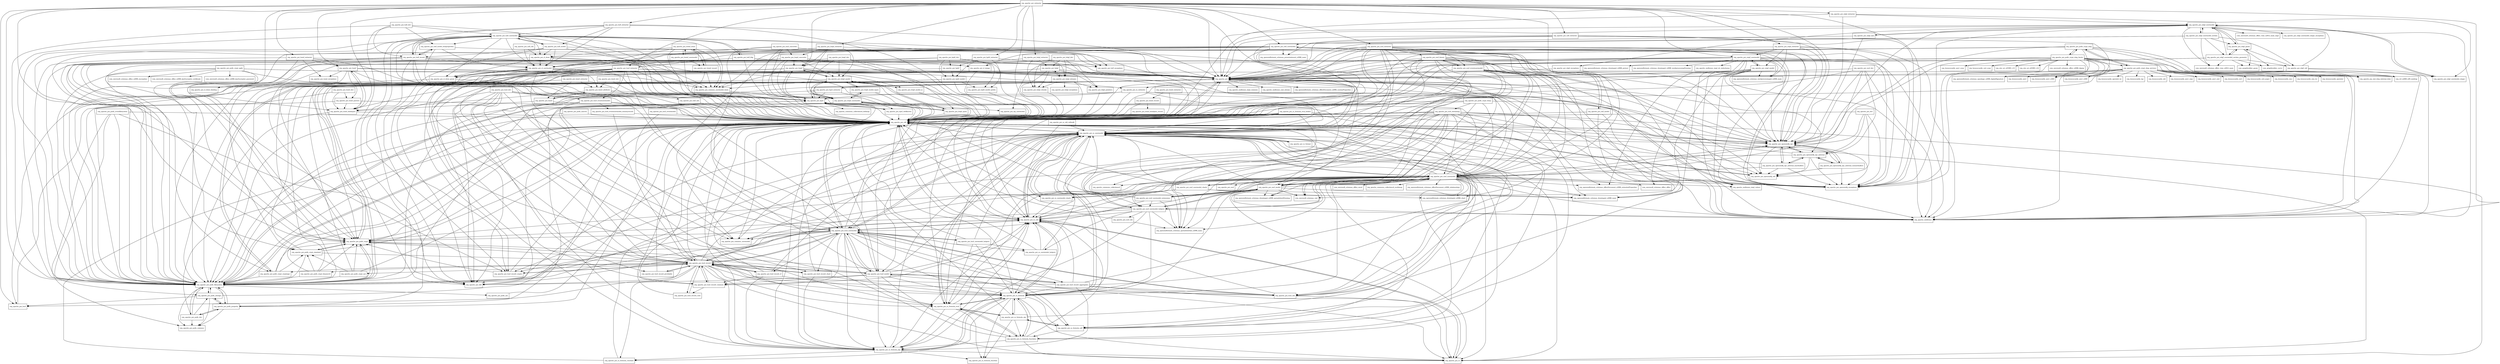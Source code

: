 digraph poi_all_3_17_package_dependencies {
  node [shape = box, fontsize=10.0];
  org_apache_poi -> org_apache_poi_hpsf;
  org_apache_poi -> org_apache_poi_hpsf_extractor;
  org_apache_poi -> org_apache_poi_openxml4j_exceptions;
  org_apache_poi -> org_apache_poi_openxml4j_opc;
  org_apache_poi -> org_apache_poi_openxml4j_opc_internal;
  org_apache_poi -> org_apache_poi_openxml4j_util;
  org_apache_poi -> org_apache_poi_poifs_crypt;
  org_apache_poi -> org_apache_poi_poifs_crypt_cryptoapi;
  org_apache_poi -> org_apache_poi_poifs_filesystem;
  org_apache_poi -> org_apache_poi_util;
  org_apache_poi -> org_apache_xmlbeans;
  org_apache_poi -> org_apache_xmlbeans_impl_common;
  org_apache_poi -> org_apache_xmlbeans_xml_stream;
  org_apache_poi -> org_openxmlformats_schemas_officeDocument_x2006_customProperties;
  org_apache_poi -> org_openxmlformats_schemas_officeDocument_x2006_extendedProperties;
  org_apache_poi_common_usermodel -> org_apache_poi_util;
  org_apache_poi_common_usermodel_fonts -> org_apache_poi_util;
  org_apache_poi_ddf -> org_apache_poi_util;
  org_apache_poi_dev -> org_apache_poi_openxml4j_exceptions;
  org_apache_poi_dev -> org_apache_poi_openxml4j_opc;
  org_apache_poi_dev -> org_apache_poi_openxml4j_opc_internal;
  org_apache_poi_dev -> org_apache_poi_openxml4j_util;
  org_apache_poi_dev -> org_apache_poi_util;
  org_apache_poi_extractor -> org_apache_poi;
  org_apache_poi_extractor -> org_apache_poi_hdgf_extractor;
  org_apache_poi_extractor -> org_apache_poi_hpbf_extractor;
  org_apache_poi_extractor -> org_apache_poi_hslf_extractor;
  org_apache_poi_extractor -> org_apache_poi_hsmf;
  org_apache_poi_extractor -> org_apache_poi_hsmf_datatypes;
  org_apache_poi_extractor -> org_apache_poi_hsmf_extractor;
  org_apache_poi_extractor -> org_apache_poi_hssf;
  org_apache_poi_extractor -> org_apache_poi_hssf_extractor;
  org_apache_poi_extractor -> org_apache_poi_hssf_model;
  org_apache_poi_extractor -> org_apache_poi_hssf_record_crypto;
  org_apache_poi_extractor -> org_apache_poi_hwpf;
  org_apache_poi_extractor -> org_apache_poi_hwpf_extractor;
  org_apache_poi_extractor -> org_apache_poi_openxml4j_exceptions;
  org_apache_poi_extractor -> org_apache_poi_openxml4j_opc;
  org_apache_poi_extractor -> org_apache_poi_poifs_crypt;
  org_apache_poi_extractor -> org_apache_poi_poifs_filesystem;
  org_apache_poi_extractor -> org_apache_poi_util;
  org_apache_poi_extractor -> org_apache_poi_xdgf_extractor;
  org_apache_poi_extractor -> org_apache_poi_xslf_extractor;
  org_apache_poi_extractor -> org_apache_poi_xslf_usermodel;
  org_apache_poi_extractor -> org_apache_poi_xssf_extractor;
  org_apache_poi_extractor -> org_apache_poi_xssf_usermodel;
  org_apache_poi_extractor -> org_apache_poi_xwpf_extractor;
  org_apache_poi_extractor -> org_apache_poi_xwpf_usermodel;
  org_apache_poi_extractor -> org_apache_xmlbeans;
  org_apache_poi_hdgf -> org_apache_poi;
  org_apache_poi_hdgf -> org_apache_poi_hdgf_chunks;
  org_apache_poi_hdgf -> org_apache_poi_hdgf_pointers;
  org_apache_poi_hdgf -> org_apache_poi_hdgf_streams;
  org_apache_poi_hdgf -> org_apache_poi_poifs_filesystem;
  org_apache_poi_hdgf -> org_apache_poi_util;
  org_apache_poi_hdgf_chunks -> org_apache_poi_util;
  org_apache_poi_hdgf_dev -> org_apache_poi_hdgf;
  org_apache_poi_hdgf_dev -> org_apache_poi_hdgf_chunks;
  org_apache_poi_hdgf_dev -> org_apache_poi_hdgf_pointers;
  org_apache_poi_hdgf_dev -> org_apache_poi_hdgf_streams;
  org_apache_poi_hdgf_dev -> org_apache_poi_poifs_filesystem;
  org_apache_poi_hdgf_extractor -> org_apache_poi;
  org_apache_poi_hdgf_extractor -> org_apache_poi_hdgf;
  org_apache_poi_hdgf_extractor -> org_apache_poi_hdgf_chunks;
  org_apache_poi_hdgf_extractor -> org_apache_poi_hdgf_streams;
  org_apache_poi_hdgf_extractor -> org_apache_poi_poifs_filesystem;
  org_apache_poi_hdgf_pointers -> org_apache_poi_util;
  org_apache_poi_hdgf_streams -> org_apache_poi_hdgf;
  org_apache_poi_hdgf_streams -> org_apache_poi_hdgf_chunks;
  org_apache_poi_hdgf_streams -> org_apache_poi_hdgf_exceptions;
  org_apache_poi_hdgf_streams -> org_apache_poi_hdgf_pointers;
  org_apache_poi_hdgf_streams -> org_apache_poi_util;
  org_apache_poi_hemf_extractor -> org_apache_poi_hemf_record;
  org_apache_poi_hemf_extractor -> org_apache_poi_util;
  org_apache_poi_hemf_hemfplus_record -> org_apache_poi_util;
  org_apache_poi_hemf_record -> org_apache_poi_hemf_hemfplus_record;
  org_apache_poi_hemf_record -> org_apache_poi_util;
  org_apache_poi_hmef -> org_apache_poi_hmef_attribute;
  org_apache_poi_hmef -> org_apache_poi_hsmf_datatypes;
  org_apache_poi_hmef -> org_apache_poi_util;
  org_apache_poi_hmef_attribute -> org_apache_poi_hmef;
  org_apache_poi_hmef_attribute -> org_apache_poi_hpsf;
  org_apache_poi_hmef_attribute -> org_apache_poi_hsmf_datatypes;
  org_apache_poi_hmef_attribute -> org_apache_poi_util;
  org_apache_poi_hmef_dev -> org_apache_poi_hmef_attribute;
  org_apache_poi_hmef_dev -> org_apache_poi_util;
  org_apache_poi_hmef_extractor -> org_apache_poi_hmef;
  org_apache_poi_hmef_extractor -> org_apache_poi_hmef_attribute;
  org_apache_poi_hmef_extractor -> org_apache_poi_hsmf_datatypes;
  org_apache_poi_hmef_extractor -> org_apache_poi_util;
  org_apache_poi_hpbf -> org_apache_poi;
  org_apache_poi_hpbf -> org_apache_poi_hpbf_model;
  org_apache_poi_hpbf -> org_apache_poi_poifs_filesystem;
  org_apache_poi_hpbf_dev -> org_apache_poi_ddf;
  org_apache_poi_hpbf_dev -> org_apache_poi_hpbf;
  org_apache_poi_hpbf_dev -> org_apache_poi_hpbf_model;
  org_apache_poi_hpbf_dev -> org_apache_poi_hpbf_model_qcbits;
  org_apache_poi_hpbf_dev -> org_apache_poi_poifs_filesystem;
  org_apache_poi_hpbf_dev -> org_apache_poi_util;
  org_apache_poi_hpbf_extractor -> org_apache_poi;
  org_apache_poi_hpbf_extractor -> org_apache_poi_hpbf;
  org_apache_poi_hpbf_extractor -> org_apache_poi_hpbf_model;
  org_apache_poi_hpbf_extractor -> org_apache_poi_hpbf_model_qcbits;
  org_apache_poi_hpbf_extractor -> org_apache_poi_poifs_filesystem;
  org_apache_poi_hpbf_model -> org_apache_poi_ddf;
  org_apache_poi_hpbf_model -> org_apache_poi_hpbf_model_qcbits;
  org_apache_poi_hpbf_model -> org_apache_poi_poifs_filesystem;
  org_apache_poi_hpbf_model -> org_apache_poi_util;
  org_apache_poi_hpbf_model_qcbits -> org_apache_poi_util;
  org_apache_poi_hpsf -> org_apache_commons_collections4;
  org_apache_poi_hpsf -> org_apache_commons_collections4_bidimap;
  org_apache_poi_hpsf -> org_apache_poi;
  org_apache_poi_hpsf -> org_apache_poi_hpsf_wellknown;
  org_apache_poi_hpsf -> org_apache_poi_poifs_filesystem;
  org_apache_poi_hpsf -> org_apache_poi_util;
  org_apache_poi_hpsf_extractor -> org_apache_poi;
  org_apache_poi_hpsf_extractor -> org_apache_poi_hpsf;
  org_apache_poi_hpsf_extractor -> org_apache_poi_hpsf_wellknown;
  org_apache_poi_hpsf_extractor -> org_apache_poi_poifs_filesystem;
  org_apache_poi_hpsf_wellknown -> org_apache_poi_hpsf;
  org_apache_poi_hpsf_wellknown -> org_apache_poi_util;
  org_apache_poi_hslf_blip -> org_apache_poi_hslf_exceptions;
  org_apache_poi_hslf_blip -> org_apache_poi_hslf_usermodel;
  org_apache_poi_hslf_blip -> org_apache_poi_sl_image;
  org_apache_poi_hslf_blip -> org_apache_poi_sl_usermodel;
  org_apache_poi_hslf_blip -> org_apache_poi_util;
  org_apache_poi_hslf_dev -> org_apache_poi_ddf;
  org_apache_poi_hslf_dev -> org_apache_poi_hslf_model_textproperties;
  org_apache_poi_hslf_dev -> org_apache_poi_hslf_record;
  org_apache_poi_hslf_dev -> org_apache_poi_hslf_usermodel;
  org_apache_poi_hslf_dev -> org_apache_poi_poifs_filesystem;
  org_apache_poi_hslf_dev -> org_apache_poi_util;
  org_apache_poi_hslf_exceptions -> org_apache_poi;
  org_apache_poi_hslf_extractor -> org_apache_poi;
  org_apache_poi_hslf_extractor -> org_apache_poi_hslf_model;
  org_apache_poi_hslf_extractor -> org_apache_poi_hslf_record;
  org_apache_poi_hslf_extractor -> org_apache_poi_hslf_usermodel;
  org_apache_poi_hslf_extractor -> org_apache_poi_poifs_filesystem;
  org_apache_poi_hslf_extractor -> org_apache_poi_sl_usermodel;
  org_apache_poi_hslf_extractor -> org_apache_poi_util;
  org_apache_poi_hslf_model -> org_apache_poi_ddf;
  org_apache_poi_hslf_model -> org_apache_poi_hslf_exceptions;
  org_apache_poi_hslf_model -> org_apache_poi_hslf_record;
  org_apache_poi_hslf_model -> org_apache_poi_hslf_usermodel;
  org_apache_poi_hslf_model -> org_apache_poi_sl_draw;
  org_apache_poi_hslf_model -> org_apache_poi_sl_usermodel;
  org_apache_poi_hslf_model -> org_apache_poi_util;
  org_apache_poi_hslf_model_textproperties -> org_apache_poi_hslf_exceptions;
  org_apache_poi_hslf_model_textproperties -> org_apache_poi_hslf_record;
  org_apache_poi_hslf_model_textproperties -> org_apache_poi_sl_usermodel;
  org_apache_poi_hslf_model_textproperties -> org_apache_poi_util;
  org_apache_poi_hslf_record -> org_apache_poi_common_usermodel_fonts;
  org_apache_poi_hslf_record -> org_apache_poi_ddf;
  org_apache_poi_hslf_record -> org_apache_poi_hslf_exceptions;
  org_apache_poi_hslf_record -> org_apache_poi_hslf_model_textproperties;
  org_apache_poi_hslf_record -> org_apache_poi_hslf_usermodel;
  org_apache_poi_hslf_record -> org_apache_poi_hslf_util;
  org_apache_poi_hslf_record -> org_apache_poi_poifs_crypt;
  org_apache_poi_hslf_record -> org_apache_poi_poifs_crypt_cryptoapi;
  org_apache_poi_hslf_record -> org_apache_poi_poifs_filesystem;
  org_apache_poi_hslf_record -> org_apache_poi_sl_usermodel;
  org_apache_poi_hslf_record -> org_apache_poi_util;
  org_apache_poi_hslf_usermodel -> org_apache_poi;
  org_apache_poi_hslf_usermodel -> org_apache_poi_common_usermodel;
  org_apache_poi_hslf_usermodel -> org_apache_poi_common_usermodel_fonts;
  org_apache_poi_hslf_usermodel -> org_apache_poi_ddf;
  org_apache_poi_hslf_usermodel -> org_apache_poi_hpsf;
  org_apache_poi_hslf_usermodel -> org_apache_poi_hslf_blip;
  org_apache_poi_hslf_usermodel -> org_apache_poi_hslf_exceptions;
  org_apache_poi_hslf_usermodel -> org_apache_poi_hslf_model;
  org_apache_poi_hslf_usermodel -> org_apache_poi_hslf_model_textproperties;
  org_apache_poi_hslf_usermodel -> org_apache_poi_hslf_record;
  org_apache_poi_hslf_usermodel -> org_apache_poi_hssf_record_crypto;
  org_apache_poi_hslf_usermodel -> org_apache_poi_poifs_crypt;
  org_apache_poi_hslf_usermodel -> org_apache_poi_poifs_filesystem;
  org_apache_poi_hslf_usermodel -> org_apache_poi_sl_draw;
  org_apache_poi_hslf_usermodel -> org_apache_poi_sl_draw_geom;
  org_apache_poi_hslf_usermodel -> org_apache_poi_sl_usermodel;
  org_apache_poi_hslf_usermodel -> org_apache_poi_util;
  org_apache_poi_hslf_util -> org_apache_poi_util;
  org_apache_poi_hsmf -> org_apache_poi;
  org_apache_poi_hsmf -> org_apache_poi_hmef_attribute;
  org_apache_poi_hsmf -> org_apache_poi_hsmf_datatypes;
  org_apache_poi_hsmf -> org_apache_poi_hsmf_exceptions;
  org_apache_poi_hsmf -> org_apache_poi_hsmf_parsers;
  org_apache_poi_hsmf -> org_apache_poi_poifs_filesystem;
  org_apache_poi_hsmf -> org_apache_poi_util;
  org_apache_poi_hsmf_datatypes -> org_apache_poi_hsmf;
  org_apache_poi_hsmf_datatypes -> org_apache_poi_poifs_filesystem;
  org_apache_poi_hsmf_datatypes -> org_apache_poi_util;
  org_apache_poi_hsmf_dev -> org_apache_poi_hsmf_datatypes;
  org_apache_poi_hsmf_dev -> org_apache_poi_hsmf_parsers;
  org_apache_poi_hsmf_dev -> org_apache_poi_poifs_filesystem;
  org_apache_poi_hsmf_extractor -> org_apache_poi;
  org_apache_poi_hsmf_extractor -> org_apache_poi_hsmf;
  org_apache_poi_hsmf_extractor -> org_apache_poi_hsmf_datatypes;
  org_apache_poi_hsmf_extractor -> org_apache_poi_hsmf_exceptions;
  org_apache_poi_hsmf_extractor -> org_apache_poi_poifs_filesystem;
  org_apache_poi_hsmf_extractor -> org_apache_poi_util;
  org_apache_poi_hsmf_parsers -> org_apache_poi_hsmf_datatypes;
  org_apache_poi_hsmf_parsers -> org_apache_poi_poifs_filesystem;
  org_apache_poi_hsmf_parsers -> org_apache_poi_util;
  org_apache_poi_hssf -> org_apache_poi;
  org_apache_poi_hssf_converter -> org_apache_poi_hpsf;
  org_apache_poi_hssf_converter -> org_apache_poi_hssf_usermodel;
  org_apache_poi_hssf_converter -> org_apache_poi_hssf_util;
  org_apache_poi_hssf_converter -> org_apache_poi_hwpf_converter;
  org_apache_poi_hssf_converter -> org_apache_poi_ss_formula_eval;
  org_apache_poi_hssf_converter -> org_apache_poi_ss_usermodel;
  org_apache_poi_hssf_converter -> org_apache_poi_ss_util;
  org_apache_poi_hssf_converter -> org_apache_poi_util;
  org_apache_poi_hssf_dev -> org_apache_poi_ddf;
  org_apache_poi_hssf_dev -> org_apache_poi_hssf_eventusermodel;
  org_apache_poi_hssf_dev -> org_apache_poi_hssf_model;
  org_apache_poi_hssf_dev -> org_apache_poi_hssf_record;
  org_apache_poi_hssf_dev -> org_apache_poi_hssf_record_chart;
  org_apache_poi_hssf_dev -> org_apache_poi_hssf_record_pivottable;
  org_apache_poi_hssf_dev -> org_apache_poi_hssf_usermodel;
  org_apache_poi_hssf_dev -> org_apache_poi_poifs_filesystem;
  org_apache_poi_hssf_dev -> org_apache_poi_ss_formula_ptg;
  org_apache_poi_hssf_dev -> org_apache_poi_util;
  org_apache_poi_hssf_eventmodel -> org_apache_poi_hssf_record;
  org_apache_poi_hssf_eventmodel -> org_apache_poi_util;
  org_apache_poi_hssf_eventusermodel -> org_apache_poi_hssf_eventusermodel_dummyrecord;
  org_apache_poi_hssf_eventusermodel -> org_apache_poi_hssf_model;
  org_apache_poi_hssf_eventusermodel -> org_apache_poi_hssf_record;
  org_apache_poi_hssf_eventusermodel -> org_apache_poi_hssf_usermodel;
  org_apache_poi_hssf_eventusermodel -> org_apache_poi_poifs_filesystem;
  org_apache_poi_hssf_eventusermodel -> org_apache_poi_util;
  org_apache_poi_hssf_eventusermodel_dummyrecord -> org_apache_poi_hssf_record;
  org_apache_poi_hssf_eventusermodel_dummyrecord -> org_apache_poi_util;
  org_apache_poi_hssf_extractor -> org_apache_poi;
  org_apache_poi_hssf_extractor -> org_apache_poi_hpsf;
  org_apache_poi_hssf_extractor -> org_apache_poi_hssf;
  org_apache_poi_hssf_extractor -> org_apache_poi_hssf_eventusermodel;
  org_apache_poi_hssf_extractor -> org_apache_poi_hssf_model;
  org_apache_poi_hssf_extractor -> org_apache_poi_hssf_record;
  org_apache_poi_hssf_extractor -> org_apache_poi_hssf_record_common;
  org_apache_poi_hssf_extractor -> org_apache_poi_hssf_usermodel;
  org_apache_poi_hssf_extractor -> org_apache_poi_poifs_filesystem;
  org_apache_poi_hssf_extractor -> org_apache_poi_ss_extractor;
  org_apache_poi_hssf_extractor -> org_apache_poi_ss_formula_eval;
  org_apache_poi_hssf_extractor -> org_apache_poi_ss_formula_ptg;
  org_apache_poi_hssf_extractor -> org_apache_poi_ss_usermodel;
  org_apache_poi_hssf_extractor -> org_apache_poi_util;
  org_apache_poi_hssf_model -> org_apache_poi_ddf;
  org_apache_poi_hssf_model -> org_apache_poi_hssf_record;
  org_apache_poi_hssf_model -> org_apache_poi_hssf_record_aggregates;
  org_apache_poi_hssf_model -> org_apache_poi_hssf_record_common;
  org_apache_poi_hssf_model -> org_apache_poi_hssf_usermodel;
  org_apache_poi_hssf_model -> org_apache_poi_hssf_util;
  org_apache_poi_hssf_model -> org_apache_poi_poifs_crypt;
  org_apache_poi_hssf_model -> org_apache_poi_ss_formula;
  org_apache_poi_hssf_model -> org_apache_poi_ss_formula_functions;
  org_apache_poi_hssf_model -> org_apache_poi_ss_formula_ptg;
  org_apache_poi_hssf_model -> org_apache_poi_ss_formula_udf;
  org_apache_poi_hssf_model -> org_apache_poi_ss_usermodel;
  org_apache_poi_hssf_model -> org_apache_poi_ss_util;
  org_apache_poi_hssf_model -> org_apache_poi_util;
  org_apache_poi_hssf_record -> org_apache_poi;
  org_apache_poi_hssf_record -> org_apache_poi_ddf;
  org_apache_poi_hssf_record -> org_apache_poi_hssf_model;
  org_apache_poi_hssf_record -> org_apache_poi_hssf_record_cf;
  org_apache_poi_hssf_record -> org_apache_poi_hssf_record_chart;
  org_apache_poi_hssf_record -> org_apache_poi_hssf_record_common;
  org_apache_poi_hssf_record -> org_apache_poi_hssf_record_cont;
  org_apache_poi_hssf_record -> org_apache_poi_hssf_record_crypto;
  org_apache_poi_hssf_record -> org_apache_poi_hssf_record_pivottable;
  org_apache_poi_hssf_record -> org_apache_poi_hssf_usermodel;
  org_apache_poi_hssf_record -> org_apache_poi_hssf_util;
  org_apache_poi_hssf_record -> org_apache_poi_poifs_crypt;
  org_apache_poi_hssf_record -> org_apache_poi_poifs_crypt_binaryrc4;
  org_apache_poi_hssf_record -> org_apache_poi_poifs_crypt_cryptoapi;
  org_apache_poi_hssf_record -> org_apache_poi_poifs_crypt_xor;
  org_apache_poi_hssf_record -> org_apache_poi_ss;
  org_apache_poi_hssf_record -> org_apache_poi_ss_formula;
  org_apache_poi_hssf_record -> org_apache_poi_ss_formula_constant;
  org_apache_poi_hssf_record -> org_apache_poi_ss_formula_eval;
  org_apache_poi_hssf_record -> org_apache_poi_ss_formula_ptg;
  org_apache_poi_hssf_record -> org_apache_poi_ss_usermodel;
  org_apache_poi_hssf_record -> org_apache_poi_ss_util;
  org_apache_poi_hssf_record -> org_apache_poi_util;
  org_apache_poi_hssf_record_aggregates -> org_apache_poi_hssf_model;
  org_apache_poi_hssf_record_aggregates -> org_apache_poi_hssf_record;
  org_apache_poi_hssf_record_aggregates -> org_apache_poi_hssf_util;
  org_apache_poi_hssf_record_aggregates -> org_apache_poi_poifs_crypt;
  org_apache_poi_hssf_record_aggregates -> org_apache_poi_ss;
  org_apache_poi_hssf_record_aggregates -> org_apache_poi_ss_formula;
  org_apache_poi_hssf_record_aggregates -> org_apache_poi_ss_formula_ptg;
  org_apache_poi_hssf_record_aggregates -> org_apache_poi_ss_usermodel;
  org_apache_poi_hssf_record_aggregates -> org_apache_poi_ss_util;
  org_apache_poi_hssf_record_aggregates -> org_apache_poi_util;
  org_apache_poi_hssf_record_cf -> org_apache_poi_hssf_record;
  org_apache_poi_hssf_record_cf -> org_apache_poi_hssf_record_common;
  org_apache_poi_hssf_record_cf -> org_apache_poi_ss_formula;
  org_apache_poi_hssf_record_cf -> org_apache_poi_ss_formula_ptg;
  org_apache_poi_hssf_record_cf -> org_apache_poi_ss_usermodel;
  org_apache_poi_hssf_record_cf -> org_apache_poi_util;
  org_apache_poi_hssf_record_chart -> org_apache_poi_hssf_record;
  org_apache_poi_hssf_record_chart -> org_apache_poi_ss_formula;
  org_apache_poi_hssf_record_chart -> org_apache_poi_ss_formula_ptg;
  org_apache_poi_hssf_record_chart -> org_apache_poi_util;
  org_apache_poi_hssf_record_common -> org_apache_poi_hssf_record;
  org_apache_poi_hssf_record_common -> org_apache_poi_hssf_record_cont;
  org_apache_poi_hssf_record_common -> org_apache_poi_ss_util;
  org_apache_poi_hssf_record_common -> org_apache_poi_util;
  org_apache_poi_hssf_record_cont -> org_apache_poi_hssf_record;
  org_apache_poi_hssf_record_cont -> org_apache_poi_util;
  org_apache_poi_hssf_record_crypto -> org_apache_poi_hssf_record;
  org_apache_poi_hssf_record_crypto -> org_apache_poi_poifs_crypt;
  org_apache_poi_hssf_record_crypto -> org_apache_poi_util;
  org_apache_poi_hssf_record_pivottable -> org_apache_poi_hssf_record;
  org_apache_poi_hssf_record_pivottable -> org_apache_poi_util;
  org_apache_poi_hssf_usermodel -> org_apache_poi;
  org_apache_poi_hssf_usermodel -> org_apache_poi_common_usermodel;
  org_apache_poi_hssf_usermodel -> org_apache_poi_ddf;
  org_apache_poi_hssf_usermodel -> org_apache_poi_hpsf;
  org_apache_poi_hssf_usermodel -> org_apache_poi_hssf;
  org_apache_poi_hssf_usermodel -> org_apache_poi_hssf_model;
  org_apache_poi_hssf_usermodel -> org_apache_poi_hssf_record;
  org_apache_poi_hssf_usermodel -> org_apache_poi_hssf_record_aggregates;
  org_apache_poi_hssf_usermodel -> org_apache_poi_hssf_record_cf;
  org_apache_poi_hssf_usermodel -> org_apache_poi_hssf_record_chart;
  org_apache_poi_hssf_usermodel -> org_apache_poi_hssf_record_common;
  org_apache_poi_hssf_usermodel -> org_apache_poi_hssf_record_crypto;
  org_apache_poi_hssf_usermodel -> org_apache_poi_hssf_usermodel_helpers;
  org_apache_poi_hssf_usermodel -> org_apache_poi_hssf_util;
  org_apache_poi_hssf_usermodel -> org_apache_poi_poifs_crypt;
  org_apache_poi_hssf_usermodel -> org_apache_poi_poifs_filesystem;
  org_apache_poi_hssf_usermodel -> org_apache_poi_ss;
  org_apache_poi_hssf_usermodel -> org_apache_poi_ss_formula;
  org_apache_poi_hssf_usermodel -> org_apache_poi_ss_formula_eval;
  org_apache_poi_hssf_usermodel -> org_apache_poi_ss_formula_ptg;
  org_apache_poi_hssf_usermodel -> org_apache_poi_ss_formula_udf;
  org_apache_poi_hssf_usermodel -> org_apache_poi_ss_usermodel;
  org_apache_poi_hssf_usermodel -> org_apache_poi_ss_usermodel_helpers;
  org_apache_poi_hssf_usermodel -> org_apache_poi_ss_util;
  org_apache_poi_hssf_usermodel -> org_apache_poi_util;
  org_apache_poi_hssf_usermodel_helpers -> org_apache_poi_hssf_usermodel;
  org_apache_poi_hssf_usermodel_helpers -> org_apache_poi_ss_formula;
  org_apache_poi_hssf_usermodel_helpers -> org_apache_poi_ss_formula_eval;
  org_apache_poi_hssf_usermodel_helpers -> org_apache_poi_ss_usermodel;
  org_apache_poi_hssf_usermodel_helpers -> org_apache_poi_ss_usermodel_helpers;
  org_apache_poi_hssf_usermodel_helpers -> org_apache_poi_util;
  org_apache_poi_hssf_util -> org_apache_poi_hssf_usermodel;
  org_apache_poi_hssf_util -> org_apache_poi_ss;
  org_apache_poi_hssf_util -> org_apache_poi_ss_usermodel;
  org_apache_poi_hssf_util -> org_apache_poi_ss_util;
  org_apache_poi_hssf_util -> org_apache_poi_util;
  org_apache_poi_hwmf_draw -> org_apache_poi_common_usermodel_fonts;
  org_apache_poi_hwmf_draw -> org_apache_poi_hwmf_record;
  org_apache_poi_hwmf_draw -> org_apache_poi_hwmf_usermodel;
  org_apache_poi_hwmf_draw -> org_apache_poi_sl_draw;
  org_apache_poi_hwmf_draw -> org_apache_poi_sl_usermodel;
  org_apache_poi_hwmf_draw -> org_apache_poi_util;
  org_apache_poi_hwmf_record -> org_apache_poi_common_usermodel_fonts;
  org_apache_poi_hwmf_record -> org_apache_poi_hwmf_draw;
  org_apache_poi_hwmf_record -> org_apache_poi_util;
  org_apache_poi_hwmf_usermodel -> org_apache_poi_hwmf_draw;
  org_apache_poi_hwmf_usermodel -> org_apache_poi_hwmf_record;
  org_apache_poi_hwmf_usermodel -> org_apache_poi_util;
  org_apache_poi_hwpf -> org_apache_poi;
  org_apache_poi_hwpf -> org_apache_poi_common_usermodel_fonts;
  org_apache_poi_hwpf -> org_apache_poi_hssf_record_crypto;
  org_apache_poi_hwpf -> org_apache_poi_hwpf_model;
  org_apache_poi_hwpf -> org_apache_poi_hwpf_model_io;
  org_apache_poi_hwpf -> org_apache_poi_hwpf_usermodel;
  org_apache_poi_hwpf -> org_apache_poi_poifs_crypt;
  org_apache_poi_hwpf -> org_apache_poi_poifs_crypt_standard;
  org_apache_poi_hwpf -> org_apache_poi_poifs_filesystem;
  org_apache_poi_hwpf -> org_apache_poi_util;
  org_apache_poi_hwpf_converter -> org_apache_poi_hpsf;
  org_apache_poi_hwpf_converter -> org_apache_poi_hwpf;
  org_apache_poi_hwpf_converter -> org_apache_poi_hwpf_model;
  org_apache_poi_hwpf_converter -> org_apache_poi_hwpf_usermodel;
  org_apache_poi_hwpf_converter -> org_apache_poi_poifs_filesystem;
  org_apache_poi_hwpf_converter -> org_apache_poi_util;
  org_apache_poi_hwpf_dev -> org_apache_poi_hwpf;
  org_apache_poi_hwpf_dev -> org_apache_poi_hwpf_model;
  org_apache_poi_hwpf_dev -> org_apache_poi_hwpf_sprm;
  org_apache_poi_hwpf_dev -> org_apache_poi_hwpf_usermodel;
  org_apache_poi_hwpf_dev -> org_apache_poi_poifs_filesystem;
  org_apache_poi_hwpf_dev -> org_apache_poi_util;
  org_apache_poi_hwpf_extractor -> org_apache_poi;
  org_apache_poi_hwpf_extractor -> org_apache_poi_hwpf;
  org_apache_poi_hwpf_extractor -> org_apache_poi_hwpf_converter;
  org_apache_poi_hwpf_extractor -> org_apache_poi_hwpf_model;
  org_apache_poi_hwpf_extractor -> org_apache_poi_hwpf_usermodel;
  org_apache_poi_hwpf_extractor -> org_apache_poi_poifs_filesystem;
  org_apache_poi_hwpf_model -> org_apache_poi_common_usermodel_fonts;
  org_apache_poi_hwpf_model -> org_apache_poi_ddf;
  org_apache_poi_hwpf_model -> org_apache_poi_hwpf;
  org_apache_poi_hwpf_model -> org_apache_poi_hwpf_model_io;
  org_apache_poi_hwpf_model -> org_apache_poi_hwpf_model_types;
  org_apache_poi_hwpf_model -> org_apache_poi_hwpf_sprm;
  org_apache_poi_hwpf_model -> org_apache_poi_hwpf_usermodel;
  org_apache_poi_hwpf_model -> org_apache_poi_util;
  org_apache_poi_hwpf_model_io -> org_apache_poi_util;
  org_apache_poi_hwpf_model_types -> org_apache_poi_hwpf_model;
  org_apache_poi_hwpf_model_types -> org_apache_poi_hwpf_usermodel;
  org_apache_poi_hwpf_model_types -> org_apache_poi_util;
  org_apache_poi_hwpf_sprm -> org_apache_poi_hwpf_model;
  org_apache_poi_hwpf_sprm -> org_apache_poi_hwpf_usermodel;
  org_apache_poi_hwpf_sprm -> org_apache_poi_util;
  org_apache_poi_hwpf_usermodel -> org_apache_poi_ddf;
  org_apache_poi_hwpf_usermodel -> org_apache_poi_hwpf;
  org_apache_poi_hwpf_usermodel -> org_apache_poi_hwpf_model;
  org_apache_poi_hwpf_usermodel -> org_apache_poi_hwpf_model_types;
  org_apache_poi_hwpf_usermodel -> org_apache_poi_hwpf_sprm;
  org_apache_poi_hwpf_usermodel -> org_apache_poi_poifs_filesystem;
  org_apache_poi_hwpf_usermodel -> org_apache_poi_util;
  org_apache_poi_hwpf_usermodel -> org_apache_poi_wp_usermodel;
  org_apache_poi_openxml4j_exceptions -> org_apache_poi;
  org_apache_poi_openxml4j_opc -> org_apache_poi_openxml4j_exceptions;
  org_apache_poi_openxml4j_opc -> org_apache_poi_openxml4j_opc_internal;
  org_apache_poi_openxml4j_opc -> org_apache_poi_openxml4j_opc_internal_marshallers;
  org_apache_poi_openxml4j_opc -> org_apache_poi_openxml4j_opc_internal_unmarshallers;
  org_apache_poi_openxml4j_opc -> org_apache_poi_openxml4j_util;
  org_apache_poi_openxml4j_opc -> org_apache_poi_util;
  org_apache_poi_openxml4j_opc_internal -> org_apache_poi_openxml4j_exceptions;
  org_apache_poi_openxml4j_opc_internal -> org_apache_poi_openxml4j_opc;
  org_apache_poi_openxml4j_opc_internal -> org_apache_poi_openxml4j_opc_internal_marshallers;
  org_apache_poi_openxml4j_opc_internal -> org_apache_poi_openxml4j_opc_internal_unmarshallers;
  org_apache_poi_openxml4j_opc_internal -> org_apache_poi_openxml4j_util;
  org_apache_poi_openxml4j_opc_internal -> org_apache_poi_poifs_filesystem;
  org_apache_poi_openxml4j_opc_internal -> org_apache_poi_util;
  org_apache_poi_openxml4j_opc_internal_marshallers -> org_apache_poi_openxml4j_exceptions;
  org_apache_poi_openxml4j_opc_internal_marshallers -> org_apache_poi_openxml4j_opc;
  org_apache_poi_openxml4j_opc_internal_marshallers -> org_apache_poi_openxml4j_opc_internal;
  org_apache_poi_openxml4j_opc_internal_marshallers -> org_apache_poi_openxml4j_util;
  org_apache_poi_openxml4j_opc_internal_marshallers -> org_apache_poi_util;
  org_apache_poi_openxml4j_opc_internal_marshallers -> org_apache_poi_xssf_usermodel;
  org_apache_poi_openxml4j_opc_internal_unmarshallers -> org_apache_poi_openxml4j_exceptions;
  org_apache_poi_openxml4j_opc_internal_unmarshallers -> org_apache_poi_openxml4j_opc;
  org_apache_poi_openxml4j_opc_internal_unmarshallers -> org_apache_poi_openxml4j_opc_internal;
  org_apache_poi_openxml4j_opc_internal_unmarshallers -> org_apache_poi_openxml4j_util;
  org_apache_poi_openxml4j_opc_internal_unmarshallers -> org_apache_poi_util;
  org_apache_poi_openxml4j_util -> org_apache_poi_util;
  org_apache_poi_poifs_crypt -> org_apache_poi;
  org_apache_poi_poifs_crypt -> org_apache_poi_poifs_crypt_standard;
  org_apache_poi_poifs_crypt -> org_apache_poi_poifs_filesystem;
  org_apache_poi_poifs_crypt -> org_apache_poi_util;
  org_apache_poi_poifs_crypt_agile -> com_microsoft_schemas_office_x2006_encryption;
  org_apache_poi_poifs_crypt_agile -> com_microsoft_schemas_office_x2006_keyEncryptor_certificate;
  org_apache_poi_poifs_crypt_agile -> com_microsoft_schemas_office_x2006_keyEncryptor_password;
  org_apache_poi_poifs_crypt_agile -> org_apache_poi;
  org_apache_poi_poifs_crypt_agile -> org_apache_poi_poifs_crypt;
  org_apache_poi_poifs_crypt_agile -> org_apache_poi_poifs_crypt_standard;
  org_apache_poi_poifs_crypt_agile -> org_apache_poi_poifs_filesystem;
  org_apache_poi_poifs_crypt_agile -> org_apache_poi_util;
  org_apache_poi_poifs_crypt_agile -> org_apache_xmlbeans;
  org_apache_poi_poifs_crypt_binaryrc4 -> org_apache_poi;
  org_apache_poi_poifs_crypt_binaryrc4 -> org_apache_poi_poifs_crypt;
  org_apache_poi_poifs_crypt_binaryrc4 -> org_apache_poi_poifs_crypt_standard;
  org_apache_poi_poifs_crypt_binaryrc4 -> org_apache_poi_poifs_filesystem;
  org_apache_poi_poifs_crypt_binaryrc4 -> org_apache_poi_util;
  org_apache_poi_poifs_crypt_cryptoapi -> org_apache_poi;
  org_apache_poi_poifs_crypt_cryptoapi -> org_apache_poi_poifs_crypt;
  org_apache_poi_poifs_crypt_cryptoapi -> org_apache_poi_poifs_crypt_standard;
  org_apache_poi_poifs_crypt_cryptoapi -> org_apache_poi_poifs_filesystem;
  org_apache_poi_poifs_crypt_cryptoapi -> org_apache_poi_util;
  org_apache_poi_poifs_crypt_dsig -> org_apache_jcp_xml_dsig_internal_dom;
  org_apache_poi_poifs_crypt_dsig -> org_apache_poi;
  org_apache_poi_poifs_crypt_dsig -> org_apache_poi_openxml4j_exceptions;
  org_apache_poi_poifs_crypt_dsig -> org_apache_poi_openxml4j_opc;
  org_apache_poi_poifs_crypt_dsig -> org_apache_poi_poifs_crypt;
  org_apache_poi_poifs_crypt_dsig -> org_apache_poi_poifs_crypt_dsig_facets;
  org_apache_poi_poifs_crypt_dsig -> org_apache_poi_poifs_crypt_dsig_services;
  org_apache_poi_poifs_crypt_dsig -> org_apache_poi_util;
  org_apache_poi_poifs_crypt_dsig -> org_apache_xmlbeans;
  org_apache_poi_poifs_crypt_dsig -> org_w3_x2000_x09_xmldsig;
  org_apache_poi_poifs_crypt_dsig_facets -> com_microsoft_schemas_office_x2006_digsig;
  org_apache_poi_poifs_crypt_dsig_facets -> org_apache_jcp_xml_dsig_internal_dom;
  org_apache_poi_poifs_crypt_dsig_facets -> org_apache_poi;
  org_apache_poi_poifs_crypt_dsig_facets -> org_apache_poi_openxml4j_exceptions;
  org_apache_poi_poifs_crypt_dsig_facets -> org_apache_poi_openxml4j_opc;
  org_apache_poi_poifs_crypt_dsig_facets -> org_apache_poi_poifs_crypt;
  org_apache_poi_poifs_crypt_dsig_facets -> org_apache_poi_poifs_crypt_dsig;
  org_apache_poi_poifs_crypt_dsig_facets -> org_apache_poi_poifs_crypt_dsig_services;
  org_apache_poi_poifs_crypt_dsig_facets -> org_apache_poi_util;
  org_apache_poi_poifs_crypt_dsig_facets -> org_apache_xmlbeans;
  org_apache_poi_poifs_crypt_dsig_facets -> org_bouncycastle_asn1;
  org_apache_poi_poifs_crypt_dsig_facets -> org_bouncycastle_asn1_ocsp;
  org_apache_poi_poifs_crypt_dsig_facets -> org_bouncycastle_asn1_x500;
  org_apache_poi_poifs_crypt_dsig_facets -> org_bouncycastle_asn1_x509;
  org_apache_poi_poifs_crypt_dsig_facets -> org_bouncycastle_cert_ocsp;
  org_apache_poi_poifs_crypt_dsig_facets -> org_etsi_uri_x01903_v13;
  org_apache_poi_poifs_crypt_dsig_facets -> org_etsi_uri_x01903_v14;
  org_apache_poi_poifs_crypt_dsig_facets -> org_openxmlformats_schemas_xpackage_x2006_digitalSignature;
  org_apache_poi_poifs_crypt_dsig_facets -> org_w3_x2000_x09_xmldsig;
  org_apache_poi_poifs_crypt_dsig_services -> org_apache_jcp_xml_dsig_internal_dom;
  org_apache_poi_poifs_crypt_dsig_services -> org_apache_poi;
  org_apache_poi_poifs_crypt_dsig_services -> org_apache_poi_poifs_crypt;
  org_apache_poi_poifs_crypt_dsig_services -> org_apache_poi_poifs_crypt_dsig;
  org_apache_poi_poifs_crypt_dsig_services -> org_apache_poi_util;
  org_apache_poi_poifs_crypt_dsig_services -> org_apache_xmlbeans;
  org_apache_poi_poifs_crypt_dsig_services -> org_bouncycastle_asn1;
  org_apache_poi_poifs_crypt_dsig_services -> org_bouncycastle_asn1_cmp;
  org_apache_poi_poifs_crypt_dsig_services -> org_bouncycastle_asn1_nist;
  org_apache_poi_poifs_crypt_dsig_services -> org_bouncycastle_asn1_x500;
  org_apache_poi_poifs_crypt_dsig_services -> org_bouncycastle_asn1_x509;
  org_apache_poi_poifs_crypt_dsig_services -> org_bouncycastle_cert;
  org_apache_poi_poifs_crypt_dsig_services -> org_bouncycastle_cert_jcajce;
  org_apache_poi_poifs_crypt_dsig_services -> org_bouncycastle_cms;
  org_apache_poi_poifs_crypt_dsig_services -> org_bouncycastle_cms_bc;
  org_apache_poi_poifs_crypt_dsig_services -> org_bouncycastle_operator;
  org_apache_poi_poifs_crypt_dsig_services -> org_bouncycastle_operator_bc;
  org_apache_poi_poifs_crypt_dsig_services -> org_bouncycastle_tsp;
  org_apache_poi_poifs_crypt_dsig_services -> org_bouncycastle_util;
  org_apache_poi_poifs_crypt_dsig_services -> org_openxmlformats_schemas_xpackage_x2006_digitalSignature;
  org_apache_poi_poifs_crypt_dsig_services -> org_w3_x2000_x09_xmldsig;
  org_apache_poi_poifs_crypt_standard -> org_apache_poi;
  org_apache_poi_poifs_crypt_standard -> org_apache_poi_hssf_record;
  org_apache_poi_poifs_crypt_standard -> org_apache_poi_poifs_crypt;
  org_apache_poi_poifs_crypt_standard -> org_apache_poi_poifs_filesystem;
  org_apache_poi_poifs_crypt_standard -> org_apache_poi_util;
  org_apache_poi_poifs_crypt_temp -> org_apache_poi_openxml4j_util;
  org_apache_poi_poifs_crypt_temp -> org_apache_poi_poifs_crypt;
  org_apache_poi_poifs_crypt_temp -> org_apache_poi_util;
  org_apache_poi_poifs_crypt_temp -> org_apache_poi_xssf_model;
  org_apache_poi_poifs_crypt_temp -> org_apache_poi_xssf_streaming;
  org_apache_poi_poifs_crypt_temp -> org_apache_poi_xssf_usermodel;
  org_apache_poi_poifs_crypt_xor -> org_apache_poi;
  org_apache_poi_poifs_crypt_xor -> org_apache_poi_poifs_crypt;
  org_apache_poi_poifs_crypt_xor -> org_apache_poi_poifs_crypt_standard;
  org_apache_poi_poifs_crypt_xor -> org_apache_poi_poifs_filesystem;
  org_apache_poi_poifs_crypt_xor -> org_apache_poi_util;
  org_apache_poi_poifs_dev -> org_apache_poi_poifs_common;
  org_apache_poi_poifs_dev -> org_apache_poi_poifs_filesystem;
  org_apache_poi_poifs_dev -> org_apache_poi_poifs_property;
  org_apache_poi_poifs_dev -> org_apache_poi_poifs_storage;
  org_apache_poi_poifs_dev -> org_apache_poi_util;
  org_apache_poi_poifs_eventfilesystem -> org_apache_poi_poifs_common;
  org_apache_poi_poifs_eventfilesystem -> org_apache_poi_poifs_filesystem;
  org_apache_poi_poifs_eventfilesystem -> org_apache_poi_poifs_property;
  org_apache_poi_poifs_eventfilesystem -> org_apache_poi_poifs_storage;
  org_apache_poi_poifs_eventfilesystem -> org_apache_poi_util;
  org_apache_poi_poifs_filesystem -> org_apache_poi;
  org_apache_poi_poifs_filesystem -> org_apache_poi_hpsf;
  org_apache_poi_poifs_filesystem -> org_apache_poi_poifs_common;
  org_apache_poi_poifs_filesystem -> org_apache_poi_poifs_crypt;
  org_apache_poi_poifs_filesystem -> org_apache_poi_poifs_dev;
  org_apache_poi_poifs_filesystem -> org_apache_poi_poifs_nio;
  org_apache_poi_poifs_filesystem -> org_apache_poi_poifs_property;
  org_apache_poi_poifs_filesystem -> org_apache_poi_poifs_storage;
  org_apache_poi_poifs_filesystem -> org_apache_poi_util;
  org_apache_poi_poifs_macros -> org_apache_poi_poifs_filesystem;
  org_apache_poi_poifs_macros -> org_apache_poi_util;
  org_apache_poi_poifs_nio -> org_apache_poi_util;
  org_apache_poi_poifs_property -> org_apache_poi_hpsf;
  org_apache_poi_poifs_property -> org_apache_poi_poifs_common;
  org_apache_poi_poifs_property -> org_apache_poi_poifs_dev;
  org_apache_poi_poifs_property -> org_apache_poi_poifs_filesystem;
  org_apache_poi_poifs_property -> org_apache_poi_poifs_storage;
  org_apache_poi_poifs_property -> org_apache_poi_util;
  org_apache_poi_poifs_storage -> org_apache_poi_hssf;
  org_apache_poi_poifs_storage -> org_apache_poi_poifs_common;
  org_apache_poi_poifs_storage -> org_apache_poi_poifs_filesystem;
  org_apache_poi_poifs_storage -> org_apache_poi_poifs_property;
  org_apache_poi_poifs_storage -> org_apache_poi_util;
  org_apache_poi_sl_draw -> org_apache_poi_common_usermodel_fonts;
  org_apache_poi_sl_draw -> org_apache_poi_sl_draw_binding;
  org_apache_poi_sl_draw -> org_apache_poi_sl_draw_geom;
  org_apache_poi_sl_draw -> org_apache_poi_sl_usermodel;
  org_apache_poi_sl_draw -> org_apache_poi_util;
  org_apache_poi_sl_draw_geom -> org_apache_poi_sl_draw_binding;
  org_apache_poi_sl_draw_geom -> org_apache_poi_sl_usermodel;
  org_apache_poi_sl_draw_geom -> org_apache_poi_util;
  org_apache_poi_sl_image -> org_apache_poi_util;
  org_apache_poi_sl_usermodel -> org_apache_poi;
  org_apache_poi_sl_usermodel -> org_apache_poi_common_usermodel;
  org_apache_poi_sl_usermodel -> org_apache_poi_common_usermodel_fonts;
  org_apache_poi_sl_usermodel -> org_apache_poi_hssf_record_crypto;
  org_apache_poi_sl_usermodel -> org_apache_poi_poifs_filesystem;
  org_apache_poi_sl_usermodel -> org_apache_poi_sl_draw_geom;
  org_apache_poi_sl_usermodel -> org_apache_poi_util;
  org_apache_poi_ss -> org_apache_poi_ss_util;
  org_apache_poi_ss_extractor -> org_apache_poi_hpsf;
  org_apache_poi_ss_extractor -> org_apache_poi_openxml4j_opc;
  org_apache_poi_ss_extractor -> org_apache_poi_poifs_filesystem;
  org_apache_poi_ss_extractor -> org_apache_poi_ss_usermodel;
  org_apache_poi_ss_extractor -> org_apache_poi_util;
  org_apache_poi_ss_extractor -> org_apache_poi_xssf_usermodel;
  org_apache_poi_ss_format -> org_apache_poi_hssf_util;
  org_apache_poi_ss_format -> org_apache_poi_ss_usermodel;
  org_apache_poi_ss_format -> org_apache_poi_util;
  org_apache_poi_ss_formula -> org_apache_poi_ss;
  org_apache_poi_ss_formula -> org_apache_poi_ss_formula_atp;
  org_apache_poi_ss_formula -> org_apache_poi_ss_formula_constant;
  org_apache_poi_ss_formula -> org_apache_poi_ss_formula_eval;
  org_apache_poi_ss_formula -> org_apache_poi_ss_formula_function;
  org_apache_poi_ss_formula -> org_apache_poi_ss_formula_functions;
  org_apache_poi_ss_formula -> org_apache_poi_ss_formula_ptg;
  org_apache_poi_ss_formula -> org_apache_poi_ss_formula_udf;
  org_apache_poi_ss_formula -> org_apache_poi_ss_usermodel;
  org_apache_poi_ss_formula -> org_apache_poi_ss_util;
  org_apache_poi_ss_formula -> org_apache_poi_util;
  org_apache_poi_ss_formula_atp -> org_apache_poi_ss_formula;
  org_apache_poi_ss_formula_atp -> org_apache_poi_ss_formula_eval;
  org_apache_poi_ss_formula_atp -> org_apache_poi_ss_formula_function;
  org_apache_poi_ss_formula_atp -> org_apache_poi_ss_formula_functions;
  org_apache_poi_ss_formula_atp -> org_apache_poi_ss_formula_udf;
  org_apache_poi_ss_formula_atp -> org_apache_poi_ss_usermodel;
  org_apache_poi_ss_formula_atp -> org_apache_poi_util;
  org_apache_poi_ss_formula_constant -> org_apache_poi_ss_usermodel;
  org_apache_poi_ss_formula_constant -> org_apache_poi_util;
  org_apache_poi_ss_formula_eval -> org_apache_poi_ss_formula;
  org_apache_poi_ss_formula_eval -> org_apache_poi_ss_formula_atp;
  org_apache_poi_ss_formula_eval -> org_apache_poi_ss_formula_function;
  org_apache_poi_ss_formula_eval -> org_apache_poi_ss_formula_functions;
  org_apache_poi_ss_formula_eval -> org_apache_poi_ss_formula_ptg;
  org_apache_poi_ss_formula_eval -> org_apache_poi_ss_usermodel;
  org_apache_poi_ss_formula_eval -> org_apache_poi_ss_util;
  org_apache_poi_ss_formula_eval_forked -> org_apache_poi_hssf_usermodel;
  org_apache_poi_ss_formula_eval_forked -> org_apache_poi_ss;
  org_apache_poi_ss_formula_eval_forked -> org_apache_poi_ss_formula;
  org_apache_poi_ss_formula_eval_forked -> org_apache_poi_ss_formula_eval;
  org_apache_poi_ss_formula_eval_forked -> org_apache_poi_ss_formula_ptg;
  org_apache_poi_ss_formula_eval_forked -> org_apache_poi_ss_formula_udf;
  org_apache_poi_ss_formula_eval_forked -> org_apache_poi_ss_usermodel;
  org_apache_poi_ss_formula_eval_forked -> org_apache_poi_ss_util;
  org_apache_poi_ss_formula_eval_forked -> org_apache_poi_util;
  org_apache_poi_ss_formula_functions -> org_apache_poi_ss;
  org_apache_poi_ss_formula_functions -> org_apache_poi_ss_formula;
  org_apache_poi_ss_formula_functions -> org_apache_poi_ss_formula_eval;
  org_apache_poi_ss_formula_functions -> org_apache_poi_ss_formula_ptg;
  org_apache_poi_ss_formula_functions -> org_apache_poi_ss_usermodel;
  org_apache_poi_ss_formula_functions -> org_apache_poi_ss_util;
  org_apache_poi_ss_formula_functions -> org_apache_poi_util;
  org_apache_poi_ss_formula_ptg -> org_apache_poi_ss;
  org_apache_poi_ss_formula_ptg -> org_apache_poi_ss_formula;
  org_apache_poi_ss_formula_ptg -> org_apache_poi_ss_formula_constant;
  org_apache_poi_ss_formula_ptg -> org_apache_poi_ss_formula_function;
  org_apache_poi_ss_formula_ptg -> org_apache_poi_ss_usermodel;
  org_apache_poi_ss_formula_ptg -> org_apache_poi_ss_util;
  org_apache_poi_ss_formula_ptg -> org_apache_poi_util;
  org_apache_poi_ss_formula_udf -> org_apache_poi_ss_formula_atp;
  org_apache_poi_ss_formula_udf -> org_apache_poi_ss_formula_functions;
  org_apache_poi_ss_formula_udf -> org_apache_poi_util;
  org_apache_poi_ss_usermodel -> org_apache_poi;
  org_apache_poi_ss_usermodel -> org_apache_poi_common_usermodel;
  org_apache_poi_ss_usermodel -> org_apache_poi_hssf_record_crypto;
  org_apache_poi_ss_usermodel -> org_apache_poi_hssf_usermodel;
  org_apache_poi_ss_usermodel -> org_apache_poi_openxml4j_exceptions;
  org_apache_poi_ss_usermodel -> org_apache_poi_openxml4j_opc;
  org_apache_poi_ss_usermodel -> org_apache_poi_poifs_filesystem;
  org_apache_poi_ss_usermodel -> org_apache_poi_ss;
  org_apache_poi_ss_usermodel -> org_apache_poi_ss_format;
  org_apache_poi_ss_usermodel -> org_apache_poi_ss_formula;
  org_apache_poi_ss_usermodel -> org_apache_poi_ss_formula_eval;
  org_apache_poi_ss_usermodel -> org_apache_poi_ss_formula_udf;
  org_apache_poi_ss_usermodel -> org_apache_poi_ss_usermodel_charts;
  org_apache_poi_ss_usermodel -> org_apache_poi_ss_util;
  org_apache_poi_ss_usermodel -> org_apache_poi_util;
  org_apache_poi_ss_usermodel -> org_apache_poi_xssf_usermodel;
  org_apache_poi_ss_usermodel_charts -> org_apache_poi_ss_usermodel;
  org_apache_poi_ss_usermodel_charts -> org_apache_poi_ss_util;
  org_apache_poi_ss_usermodel_helpers -> org_apache_poi_ss_formula;
  org_apache_poi_ss_usermodel_helpers -> org_apache_poi_ss_usermodel;
  org_apache_poi_ss_usermodel_helpers -> org_apache_poi_ss_util;
  org_apache_poi_ss_usermodel_helpers -> org_apache_poi_util;
  org_apache_poi_ss_util -> org_apache_poi_hssf_record;
  org_apache_poi_ss_util -> org_apache_poi_hssf_usermodel;
  org_apache_poi_ss_util -> org_apache_poi_ss;
  org_apache_poi_ss_util -> org_apache_poi_ss_formula;
  org_apache_poi_ss_util -> org_apache_poi_ss_usermodel;
  org_apache_poi_ss_util -> org_apache_poi_util;
  org_apache_poi_ss_util_cellwalk -> org_apache_poi_ss_usermodel;
  org_apache_poi_ss_util_cellwalk -> org_apache_poi_ss_util;
  org_apache_poi_util -> org_apache_poi;
  org_apache_poi_util -> org_apache_poi_hssf_usermodel;
  org_apache_poi_util -> org_apache_poi_openxml4j_exceptions;
  org_apache_poi_util -> org_apache_poi_openxml4j_opc;
  org_apache_poi_util -> org_apache_poi_openxml4j_util;
  org_apache_poi_util -> org_apache_poi_poifs_filesystem;
  org_apache_poi_util -> org_apache_poi_ss_usermodel;
  org_apache_poi_xdgf_exceptions -> org_apache_poi;
  org_apache_poi_xdgf_exceptions -> org_apache_poi_openxml4j_opc;
  org_apache_poi_xdgf_extractor -> org_apache_poi;
  org_apache_poi_xdgf_extractor -> org_apache_poi_openxml4j_opc;
  org_apache_poi_xdgf_extractor -> org_apache_poi_xdgf_usermodel;
  org_apache_poi_xdgf_extractor -> org_apache_poi_xdgf_usermodel_shape;
  org_apache_poi_xdgf_geom -> com_graphbuilder_curve;
  org_apache_poi_xdgf_geom -> com_graphbuilder_geom;
  org_apache_poi_xdgf_geom -> org_apache_poi_xdgf_usermodel;
  org_apache_poi_xdgf_geom -> org_apache_poi_xdgf_usermodel_section_geometry;
  org_apache_poi_xdgf_usermodel -> com_microsoft_schemas_office_visio_x2012_main;
  org_apache_poi_xdgf_usermodel -> com_microsoft_schemas_office_visio_x2012_main_impl;
  org_apache_poi_xdgf_usermodel -> org_apache_poi;
  org_apache_poi_xdgf_usermodel -> org_apache_poi_openxml4j_exceptions;
  org_apache_poi_xdgf_usermodel -> org_apache_poi_openxml4j_opc;
  org_apache_poi_xdgf_usermodel -> org_apache_poi_util;
  org_apache_poi_xdgf_usermodel -> org_apache_poi_xdgf_exceptions;
  org_apache_poi_xdgf_usermodel -> org_apache_poi_xdgf_geom;
  org_apache_poi_xdgf_usermodel -> org_apache_poi_xdgf_usermodel_section;
  org_apache_poi_xdgf_usermodel -> org_apache_poi_xdgf_usermodel_shape;
  org_apache_poi_xdgf_usermodel -> org_apache_poi_xdgf_usermodel_shape_exceptions;
  org_apache_poi_xdgf_usermodel -> org_apache_poi_xdgf_xml;
  org_apache_poi_xdgf_usermodel -> org_apache_xmlbeans;
  org_apache_poi_xdgf_usermodel_section -> com_microsoft_schemas_office_visio_x2012_main;
  org_apache_poi_xdgf_usermodel_section -> org_apache_poi;
  org_apache_poi_xdgf_usermodel_section -> org_apache_poi_util;
  org_apache_poi_xdgf_usermodel_section -> org_apache_poi_xdgf_geom;
  org_apache_poi_xdgf_usermodel_section -> org_apache_poi_xdgf_usermodel;
  org_apache_poi_xdgf_usermodel_section -> org_apache_poi_xdgf_usermodel_section_geometry;
  org_apache_poi_xdgf_usermodel_section -> org_apache_poi_xdgf_util;
  org_apache_poi_xdgf_usermodel_section_geometry -> com_graphbuilder_curve;
  org_apache_poi_xdgf_usermodel_section_geometry -> com_graphbuilder_geom;
  org_apache_poi_xdgf_usermodel_section_geometry -> com_microsoft_schemas_office_visio_x2012_main;
  org_apache_poi_xdgf_usermodel_section_geometry -> org_apache_poi;
  org_apache_poi_xdgf_usermodel_section_geometry -> org_apache_poi_util;
  org_apache_poi_xdgf_usermodel_section_geometry -> org_apache_poi_xdgf_geom;
  org_apache_poi_xdgf_usermodel_section_geometry -> org_apache_poi_xdgf_usermodel;
  org_apache_poi_xdgf_usermodel_section_geometry -> org_apache_poi_xdgf_util;
  org_apache_poi_xdgf_usermodel_shape -> org_apache_poi_xdgf_usermodel;
  org_apache_poi_xdgf_util -> org_apache_poi;
  org_apache_poi_xdgf_util -> org_apache_poi_xdgf_geom;
  org_apache_poi_xdgf_util -> org_apache_poi_xdgf_usermodel;
  org_apache_poi_xdgf_util -> org_apache_poi_xdgf_usermodel_shape;
  org_apache_poi_xdgf_util -> org_apache_xmlbeans;
  org_apache_poi_xdgf_xml -> org_apache_poi;
  org_apache_poi_xdgf_xml -> org_apache_poi_openxml4j_opc;
  org_apache_poi_xdgf_xml -> org_apache_poi_xdgf_usermodel;
  org_apache_poi_xslf_extractor -> org_apache_poi;
  org_apache_poi_xslf_extractor -> org_apache_poi_openxml4j_exceptions;
  org_apache_poi_xslf_extractor -> org_apache_poi_openxml4j_opc;
  org_apache_poi_xslf_extractor -> org_apache_poi_xslf_usermodel;
  org_apache_poi_xslf_extractor -> org_apache_xmlbeans;
  org_apache_poi_xslf_extractor -> org_openxmlformats_schemas_presentationml_x2006_main;
  org_apache_poi_xslf_model -> org_apache_poi_util;
  org_apache_poi_xslf_model -> org_apache_poi_xslf_usermodel;
  org_apache_poi_xslf_model -> org_apache_xmlbeans;
  org_apache_poi_xslf_model -> org_openxmlformats_schemas_drawingml_x2006_main;
  org_apache_poi_xslf_usermodel -> org_apache_poi;
  org_apache_poi_xslf_usermodel -> org_apache_poi_common_usermodel;
  org_apache_poi_xslf_usermodel -> org_apache_poi_common_usermodel_fonts;
  org_apache_poi_xslf_usermodel -> org_apache_poi_openxml4j_exceptions;
  org_apache_poi_xslf_usermodel -> org_apache_poi_openxml4j_opc;
  org_apache_poi_xslf_usermodel -> org_apache_poi_sl_draw;
  org_apache_poi_xslf_usermodel -> org_apache_poi_sl_draw_geom;
  org_apache_poi_xslf_usermodel -> org_apache_poi_sl_image;
  org_apache_poi_xslf_usermodel -> org_apache_poi_sl_usermodel;
  org_apache_poi_xslf_usermodel -> org_apache_poi_util;
  org_apache_poi_xslf_usermodel -> org_apache_poi_xslf_model;
  org_apache_poi_xslf_usermodel -> org_apache_xmlbeans;
  org_apache_poi_xslf_usermodel -> org_apache_xmlbeans_impl_values;
  org_apache_poi_xslf_usermodel -> org_openxmlformats_schemas_drawingml_x2006_chart;
  org_apache_poi_xslf_usermodel -> org_openxmlformats_schemas_drawingml_x2006_main;
  org_apache_poi_xslf_usermodel -> org_openxmlformats_schemas_presentationml_x2006_main;
  org_apache_poi_xslf_util -> org_apache_poi_sl_draw;
  org_apache_poi_xslf_util -> org_apache_poi_sl_usermodel;
  org_apache_poi_xssf -> org_apache_poi;
  org_apache_poi_xssf_binary -> com_microsoft_schemas_vml;
  org_apache_poi_xssf_binary -> org_apache_poi;
  org_apache_poi_xssf_binary -> org_apache_poi_openxml4j_exceptions;
  org_apache_poi_xssf_binary -> org_apache_poi_openxml4j_opc;
  org_apache_poi_xssf_binary -> org_apache_poi_ss_usermodel;
  org_apache_poi_xssf_binary -> org_apache_poi_ss_util;
  org_apache_poi_xssf_binary -> org_apache_poi_util;
  org_apache_poi_xssf_binary -> org_apache_poi_xssf_eventusermodel;
  org_apache_poi_xssf_binary -> org_apache_poi_xssf_model;
  org_apache_poi_xssf_binary -> org_apache_poi_xssf_usermodel;
  org_apache_poi_xssf_binary -> org_apache_poi_xssf_usermodel_helpers;
  org_apache_poi_xssf_binary -> org_openxmlformats_schemas_spreadsheetml_x2006_main;
  org_apache_poi_xssf_dev -> org_apache_poi;
  org_apache_poi_xssf_dev -> org_apache_poi_openxml4j_opc;
  org_apache_poi_xssf_dev -> org_apache_poi_openxml4j_opc_internal;
  org_apache_poi_xssf_dev -> org_apache_poi_util;
  org_apache_poi_xssf_dev -> org_apache_poi_xssf_usermodel;
  org_apache_poi_xssf_dev -> org_apache_xmlbeans;
  org_apache_poi_xssf_eventusermodel -> org_apache_poi;
  org_apache_poi_xssf_eventusermodel -> org_apache_poi_openxml4j_exceptions;
  org_apache_poi_xssf_eventusermodel -> org_apache_poi_openxml4j_opc;
  org_apache_poi_xssf_eventusermodel -> org_apache_poi_ss_usermodel;
  org_apache_poi_xssf_eventusermodel -> org_apache_poi_ss_util;
  org_apache_poi_xssf_eventusermodel -> org_apache_poi_util;
  org_apache_poi_xssf_eventusermodel -> org_apache_poi_xssf_binary;
  org_apache_poi_xssf_eventusermodel -> org_apache_poi_xssf_model;
  org_apache_poi_xssf_eventusermodel -> org_apache_poi_xssf_usermodel;
  org_apache_poi_xssf_eventusermodel -> org_apache_xmlbeans;
  org_apache_poi_xssf_eventusermodel -> org_openxmlformats_schemas_spreadsheetml_x2006_main;
  org_apache_poi_xssf_extractor -> org_apache_poi;
  org_apache_poi_xssf_extractor -> org_apache_poi_hssf_extractor;
  org_apache_poi_xssf_extractor -> org_apache_poi_openxml4j_exceptions;
  org_apache_poi_xssf_extractor -> org_apache_poi_openxml4j_opc;
  org_apache_poi_xssf_extractor -> org_apache_poi_ss_extractor;
  org_apache_poi_xssf_extractor -> org_apache_poi_ss_usermodel;
  org_apache_poi_xssf_extractor -> org_apache_poi_ss_util;
  org_apache_poi_xssf_extractor -> org_apache_poi_util;
  org_apache_poi_xssf_extractor -> org_apache_poi_xssf_binary;
  org_apache_poi_xssf_extractor -> org_apache_poi_xssf_eventusermodel;
  org_apache_poi_xssf_extractor -> org_apache_poi_xssf_model;
  org_apache_poi_xssf_extractor -> org_apache_poi_xssf_usermodel;
  org_apache_poi_xssf_extractor -> org_apache_poi_xssf_usermodel_helpers;
  org_apache_poi_xssf_extractor -> org_apache_xmlbeans;
  org_apache_poi_xssf_extractor -> org_openxmlformats_schemas_spreadsheetml_x2006_main;
  org_apache_poi_xssf_model -> com_microsoft_schemas_vml;
  org_apache_poi_xssf_model -> org_apache_poi;
  org_apache_poi_xssf_model -> org_apache_poi_openxml4j_opc;
  org_apache_poi_xssf_model -> org_apache_poi_ss;
  org_apache_poi_xssf_model -> org_apache_poi_ss_usermodel;
  org_apache_poi_xssf_model -> org_apache_poi_ss_util;
  org_apache_poi_xssf_model -> org_apache_poi_util;
  org_apache_poi_xssf_model -> org_apache_poi_xssf_usermodel;
  org_apache_poi_xssf_model -> org_apache_poi_xssf_usermodel_extensions;
  org_apache_poi_xssf_model -> org_apache_poi_xssf_usermodel_helpers;
  org_apache_poi_xssf_model -> org_apache_xmlbeans;
  org_apache_poi_xssf_model -> org_openxmlformats_schemas_drawingml_x2006_main;
  org_apache_poi_xssf_model -> org_openxmlformats_schemas_drawingml_x2006_spreadsheetDrawing;
  org_apache_poi_xssf_model -> org_openxmlformats_schemas_spreadsheetml_x2006_main;
  org_apache_poi_xssf_streaming -> org_apache_poi_common_usermodel;
  org_apache_poi_xssf_streaming -> org_apache_poi_openxml4j_opc;
  org_apache_poi_xssf_streaming -> org_apache_poi_openxml4j_util;
  org_apache_poi_xssf_streaming -> org_apache_poi_ss;
  org_apache_poi_xssf_streaming -> org_apache_poi_ss_formula;
  org_apache_poi_xssf_streaming -> org_apache_poi_ss_formula_eval;
  org_apache_poi_xssf_streaming -> org_apache_poi_ss_formula_ptg;
  org_apache_poi_xssf_streaming -> org_apache_poi_ss_formula_udf;
  org_apache_poi_xssf_streaming -> org_apache_poi_ss_usermodel;
  org_apache_poi_xssf_streaming -> org_apache_poi_ss_util;
  org_apache_poi_xssf_streaming -> org_apache_poi_util;
  org_apache_poi_xssf_streaming -> org_apache_poi_xssf_model;
  org_apache_poi_xssf_streaming -> org_apache_poi_xssf_usermodel;
  org_apache_poi_xssf_streaming -> org_apache_poi_xssf_usermodel_helpers;
  org_apache_poi_xssf_streaming -> org_openxmlformats_schemas_drawingml_x2006_main;
  org_apache_poi_xssf_streaming -> org_openxmlformats_schemas_drawingml_x2006_spreadsheetDrawing;
  org_apache_poi_xssf_streaming -> org_openxmlformats_schemas_spreadsheetml_x2006_main;
  org_apache_poi_xssf_usermodel -> com_microsoft_schemas_office_excel;
  org_apache_poi_xssf_usermodel -> com_microsoft_schemas_office_office;
  org_apache_poi_xssf_usermodel -> com_microsoft_schemas_vml;
  org_apache_poi_xssf_usermodel -> org_apache_commons_collections4;
  org_apache_poi_xssf_usermodel -> org_apache_commons_collections4_multimap;
  org_apache_poi_xssf_usermodel -> org_apache_poi;
  org_apache_poi_xssf_usermodel -> org_apache_poi_common_usermodel;
  org_apache_poi_xssf_usermodel -> org_apache_poi_hpsf;
  org_apache_poi_xssf_usermodel -> org_apache_poi_hssf_util;
  org_apache_poi_xssf_usermodel -> org_apache_poi_openxml4j_exceptions;
  org_apache_poi_xssf_usermodel -> org_apache_poi_openxml4j_opc;
  org_apache_poi_xssf_usermodel -> org_apache_poi_poifs_crypt;
  org_apache_poi_xssf_usermodel -> org_apache_poi_poifs_filesystem;
  org_apache_poi_xssf_usermodel -> org_apache_poi_ss;
  org_apache_poi_xssf_usermodel -> org_apache_poi_ss_formula;
  org_apache_poi_xssf_usermodel -> org_apache_poi_ss_formula_eval;
  org_apache_poi_xssf_usermodel -> org_apache_poi_ss_formula_functions;
  org_apache_poi_xssf_usermodel -> org_apache_poi_ss_formula_ptg;
  org_apache_poi_xssf_usermodel -> org_apache_poi_ss_formula_udf;
  org_apache_poi_xssf_usermodel -> org_apache_poi_ss_usermodel;
  org_apache_poi_xssf_usermodel -> org_apache_poi_ss_usermodel_charts;
  org_apache_poi_xssf_usermodel -> org_apache_poi_ss_util;
  org_apache_poi_xssf_usermodel -> org_apache_poi_util;
  org_apache_poi_xssf_usermodel -> org_apache_poi_xssf;
  org_apache_poi_xssf_usermodel -> org_apache_poi_xssf_model;
  org_apache_poi_xssf_usermodel -> org_apache_poi_xssf_usermodel_charts;
  org_apache_poi_xssf_usermodel -> org_apache_poi_xssf_usermodel_extensions;
  org_apache_poi_xssf_usermodel -> org_apache_poi_xssf_usermodel_helpers;
  org_apache_poi_xssf_usermodel -> org_apache_xmlbeans;
  org_apache_poi_xssf_usermodel -> org_apache_xmlbeans_impl_values;
  org_apache_poi_xssf_usermodel -> org_openxmlformats_schemas_drawingml_x2006_chart;
  org_apache_poi_xssf_usermodel -> org_openxmlformats_schemas_drawingml_x2006_main;
  org_apache_poi_xssf_usermodel -> org_openxmlformats_schemas_drawingml_x2006_spreadsheetDrawing;
  org_apache_poi_xssf_usermodel -> org_openxmlformats_schemas_officeDocument_x2006_extendedProperties;
  org_apache_poi_xssf_usermodel -> org_openxmlformats_schemas_officeDocument_x2006_relationships;
  org_apache_poi_xssf_usermodel -> org_openxmlformats_schemas_spreadsheetml_x2006_main;
  org_apache_poi_xssf_usermodel_charts -> org_apache_poi_ss_usermodel;
  org_apache_poi_xssf_usermodel_charts -> org_apache_poi_ss_usermodel_charts;
  org_apache_poi_xssf_usermodel_charts -> org_apache_poi_ss_util;
  org_apache_poi_xssf_usermodel_charts -> org_apache_poi_util;
  org_apache_poi_xssf_usermodel_charts -> org_apache_poi_xssf_usermodel;
  org_apache_poi_xssf_usermodel_charts -> org_openxmlformats_schemas_drawingml_x2006_chart;
  org_apache_poi_xssf_usermodel_charts -> org_openxmlformats_schemas_drawingml_x2006_main;
  org_apache_poi_xssf_usermodel_extensions -> org_apache_poi_hssf_usermodel;
  org_apache_poi_xssf_usermodel_extensions -> org_apache_poi_ss_usermodel;
  org_apache_poi_xssf_usermodel_extensions -> org_apache_poi_util;
  org_apache_poi_xssf_usermodel_extensions -> org_apache_poi_xssf_model;
  org_apache_poi_xssf_usermodel_extensions -> org_apache_poi_xssf_usermodel;
  org_apache_poi_xssf_usermodel_extensions -> org_apache_poi_xssf_usermodel_helpers;
  org_apache_poi_xssf_usermodel_extensions -> org_openxmlformats_schemas_spreadsheetml_x2006_main;
  org_apache_poi_xssf_usermodel_helpers -> org_apache_poi_poifs_crypt;
  org_apache_poi_xssf_usermodel_helpers -> org_apache_poi_ss_formula;
  org_apache_poi_xssf_usermodel_helpers -> org_apache_poi_ss_formula_ptg;
  org_apache_poi_xssf_usermodel_helpers -> org_apache_poi_ss_usermodel;
  org_apache_poi_xssf_usermodel_helpers -> org_apache_poi_ss_usermodel_helpers;
  org_apache_poi_xssf_usermodel_helpers -> org_apache_poi_ss_util;
  org_apache_poi_xssf_usermodel_helpers -> org_apache_poi_util;
  org_apache_poi_xssf_usermodel_helpers -> org_apache_poi_xssf_model;
  org_apache_poi_xssf_usermodel_helpers -> org_apache_poi_xssf_usermodel;
  org_apache_poi_xssf_usermodel_helpers -> org_apache_poi_xssf_util;
  org_apache_poi_xssf_usermodel_helpers -> org_apache_xmlbeans;
  org_apache_poi_xssf_usermodel_helpers -> org_openxmlformats_schemas_spreadsheetml_x2006_main;
  org_apache_poi_xssf_util -> org_apache_poi_util;
  org_apache_poi_xssf_util -> org_openxmlformats_schemas_spreadsheetml_x2006_main;
  org_apache_poi_xwpf_extractor -> org_apache_poi;
  org_apache_poi_xwpf_extractor -> org_apache_poi_openxml4j_exceptions;
  org_apache_poi_xwpf_extractor -> org_apache_poi_openxml4j_opc;
  org_apache_poi_xwpf_extractor -> org_apache_poi_xwpf_model;
  org_apache_poi_xwpf_extractor -> org_apache_poi_xwpf_usermodel;
  org_apache_poi_xwpf_extractor -> org_apache_xmlbeans;
  org_apache_poi_xwpf_extractor -> org_openxmlformats_schemas_wordprocessingml_x2006_main;
  org_apache_poi_xwpf_model -> com_microsoft_schemas_office_office;
  org_apache_poi_xwpf_model -> com_microsoft_schemas_vml;
  org_apache_poi_xwpf_model -> org_apache_poi;
  org_apache_poi_xwpf_model -> org_apache_poi_openxml4j_opc;
  org_apache_poi_xwpf_model -> org_apache_poi_util;
  org_apache_poi_xwpf_model -> org_apache_poi_xwpf_usermodel;
  org_apache_poi_xwpf_model -> org_apache_xmlbeans;
  org_apache_poi_xwpf_model -> org_apache_xmlbeans_impl_values;
  org_apache_poi_xwpf_model -> org_openxmlformats_schemas_wordprocessingml_x2006_main;
  org_apache_poi_xwpf_usermodel -> org_apache_poi;
  org_apache_poi_xwpf_usermodel -> org_apache_poi_openxml4j_exceptions;
  org_apache_poi_xwpf_usermodel -> org_apache_poi_openxml4j_opc;
  org_apache_poi_xwpf_usermodel -> org_apache_poi_poifs_crypt;
  org_apache_poi_xwpf_usermodel -> org_apache_poi_util;
  org_apache_poi_xwpf_usermodel -> org_apache_poi_wp_usermodel;
  org_apache_poi_xwpf_usermodel -> org_apache_poi_xwpf_model;
  org_apache_poi_xwpf_usermodel -> org_apache_xmlbeans;
  org_apache_poi_xwpf_usermodel -> org_apache_xmlbeans_impl_values;
  org_apache_poi_xwpf_usermodel -> org_apache_xmlbeans_impl_xb_xmlschema;
  org_apache_poi_xwpf_usermodel -> org_openxmlformats_schemas_drawingml_x2006_main;
  org_apache_poi_xwpf_usermodel -> org_openxmlformats_schemas_drawingml_x2006_picture;
  org_apache_poi_xwpf_usermodel -> org_openxmlformats_schemas_drawingml_x2006_wordprocessingDrawing;
  org_apache_poi_xwpf_usermodel -> org_openxmlformats_schemas_officeDocument_x2006_extendedProperties;
  org_apache_poi_xwpf_usermodel -> org_openxmlformats_schemas_wordprocessingml_x2006_main;
}
